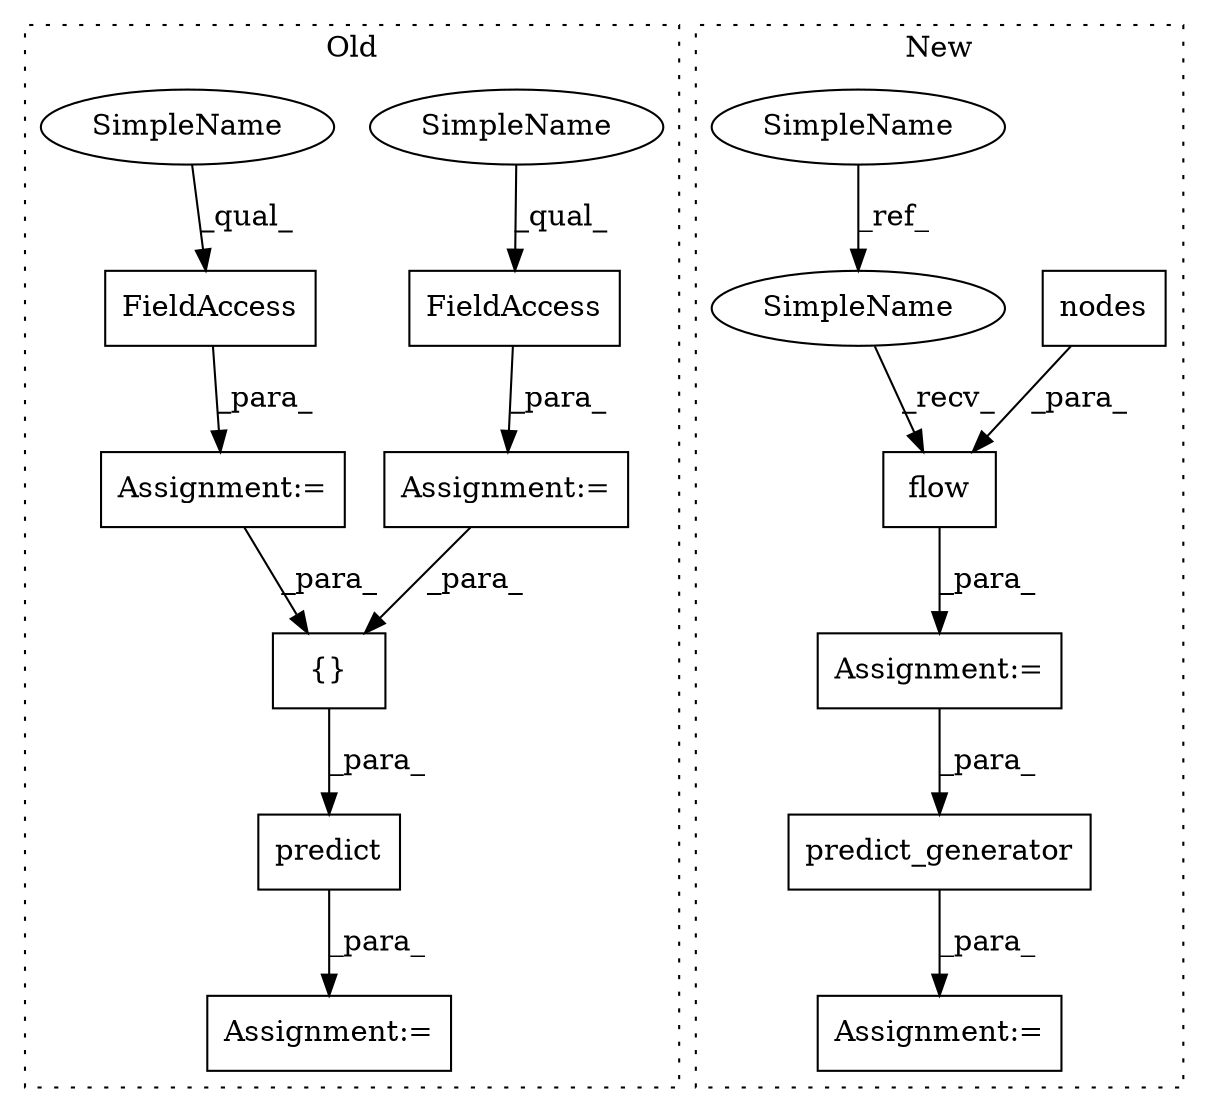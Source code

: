 digraph G {
subgraph cluster0 {
1 [label="{}" a="4" s="13688,13692" l="1,1" shape="box"];
5 [label="Assignment:=" a="7" s="13663" l="1" shape="box"];
7 [label="predict" a="32" s="13671,13693" l="8,1" shape="box"];
8 [label="Assignment:=" a="7" s="13642" l="1" shape="box"];
9 [label="FieldAccess" a="22" s="13643" l="8" shape="box"];
10 [label="Assignment:=" a="7" s="13622" l="1" shape="box"];
11 [label="FieldAccess" a="22" s="13623" l="12" shape="box"];
15 [label="SimpleName" a="42" s="13623" l="3" shape="ellipse"];
16 [label="SimpleName" a="42" s="13643" l="3" shape="ellipse"];
label = "Old";
style="dotted";
}
subgraph cluster1 {
2 [label="nodes" a="32" s="14212" l="7" shape="box"];
3 [label="Assignment:=" a="7" s="14540" l="1" shape="box"];
4 [label="Assignment:=" a="7" s="14200" l="1" shape="box"];
6 [label="predict_generator" a="32" s="14548,14568" l="18,1" shape="box"];
12 [label="flow" a="32" s="14205,14219" l="5,1" shape="box"];
13 [label="SimpleName" a="42" s="13993" l="3" shape="ellipse"];
14 [label="SimpleName" a="42" s="14201" l="3" shape="ellipse"];
label = "New";
style="dotted";
}
1 -> 7 [label="_para_"];
2 -> 12 [label="_para_"];
4 -> 6 [label="_para_"];
6 -> 3 [label="_para_"];
7 -> 5 [label="_para_"];
8 -> 1 [label="_para_"];
9 -> 8 [label="_para_"];
10 -> 1 [label="_para_"];
11 -> 10 [label="_para_"];
12 -> 4 [label="_para_"];
13 -> 14 [label="_ref_"];
14 -> 12 [label="_recv_"];
15 -> 11 [label="_qual_"];
16 -> 9 [label="_qual_"];
}